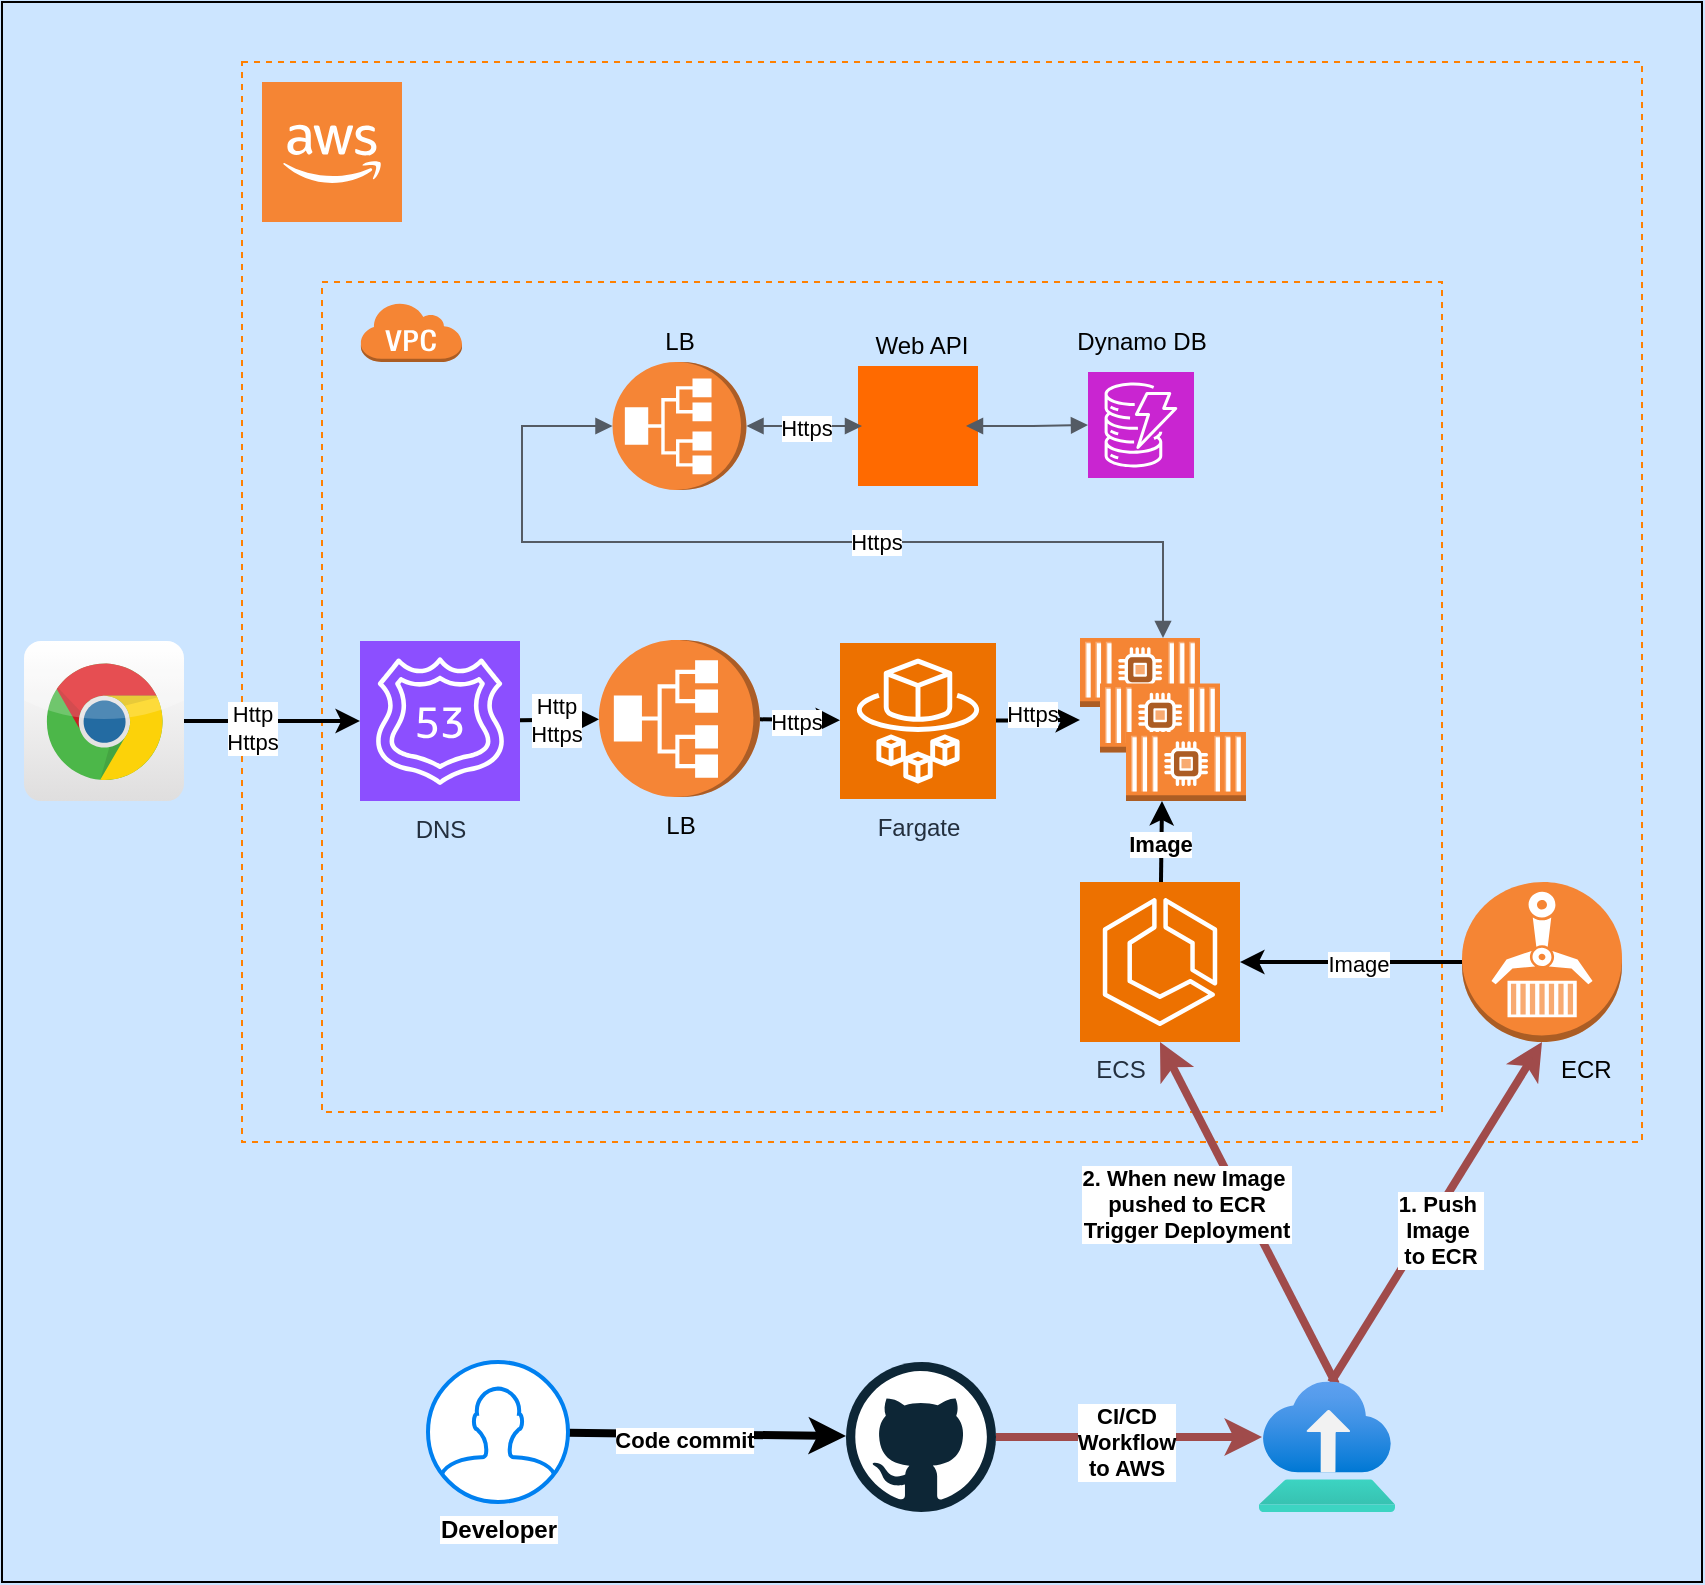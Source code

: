 <mxfile>
    <diagram id="xSdYxxqngGiQ2AKgE6oC" name="Page-1">
        <mxGraphModel dx="2263" dy="1066" grid="1" gridSize="10" guides="1" tooltips="1" connect="1" arrows="1" fold="1" page="1" pageScale="1" pageWidth="850" pageHeight="1100" background="#CCE5FF" math="0" shadow="0">
            <root>
                <mxCell id="0"/>
                <mxCell id="1" parent="0"/>
                <mxCell id="107" value="" style="rounded=0;whiteSpace=wrap;html=1;fillColor=none;" vertex="1" parent="1">
                    <mxGeometry x="-850" width="850" height="790" as="geometry"/>
                </mxCell>
                <mxCell id="80" value="" style="rounded=0;whiteSpace=wrap;html=1;fillColor=none;dashed=1;strokeColor=#FF8000;" parent="1" vertex="1">
                    <mxGeometry x="-730" y="30" width="700" height="540" as="geometry"/>
                </mxCell>
                <mxCell id="78" value="" style="rounded=0;whiteSpace=wrap;html=1;fillColor=none;dashed=1;strokeColor=#FF8000;" parent="1" vertex="1">
                    <mxGeometry x="-690" y="140" width="560" height="415" as="geometry"/>
                </mxCell>
                <mxCell id="2" value="" style="dashed=0;outlineConnect=0;html=1;align=center;labelPosition=center;verticalLabelPosition=bottom;verticalAlign=top;shape=mxgraph.webicons.chrome;gradientColor=#DFDEDE" parent="1" vertex="1">
                    <mxGeometry x="-839" y="319.5" width="80" height="80" as="geometry"/>
                </mxCell>
                <mxCell id="74" value="" style="edgeStyle=none;html=1;strokeWidth=2;" parent="1" source="2" target="5" edge="1">
                    <mxGeometry relative="1" as="geometry">
                        <mxPoint x="-710" y="320.5" as="sourcePoint"/>
                    </mxGeometry>
                </mxCell>
                <mxCell id="83" value="Http&lt;div&gt;Https&lt;/div&gt;" style="edgeLabel;html=1;align=center;verticalAlign=middle;resizable=0;points=[];" parent="74" vertex="1" connectable="0">
                    <mxGeometry x="-0.22" y="-3" relative="1" as="geometry">
                        <mxPoint x="-1" as="offset"/>
                    </mxGeometry>
                </mxCell>
                <mxCell id="75" value="" style="edgeStyle=none;html=1;strokeWidth=2;" parent="1" source="5" target="48" edge="1">
                    <mxGeometry relative="1" as="geometry"/>
                </mxCell>
                <mxCell id="84" value="Http&lt;div&gt;Https&lt;/div&gt;" style="edgeLabel;html=1;align=center;verticalAlign=middle;resizable=0;points=[];" parent="75" vertex="1" connectable="0">
                    <mxGeometry x="-0.105" relative="1" as="geometry">
                        <mxPoint as="offset"/>
                    </mxGeometry>
                </mxCell>
                <mxCell id="5" value="DNS" style="sketch=0;points=[[0,0,0],[0.25,0,0],[0.5,0,0],[0.75,0,0],[1,0,0],[0,1,0],[0.25,1,0],[0.5,1,0],[0.75,1,0],[1,1,0],[0,0.25,0],[0,0.5,0],[0,0.75,0],[1,0.25,0],[1,0.5,0],[1,0.75,0]];outlineConnect=0;fontColor=#232F3E;fillColor=#8C4FFF;strokeColor=#ffffff;dashed=0;verticalLabelPosition=bottom;verticalAlign=top;align=center;html=1;fontSize=12;fontStyle=0;aspect=fixed;shape=mxgraph.aws4.resourceIcon;resIcon=mxgraph.aws4.route_53;" parent="1" vertex="1">
                    <mxGeometry x="-671" y="319.5" width="80" height="80" as="geometry"/>
                </mxCell>
                <mxCell id="64" value="" style="edgeStyle=none;html=1;strokeWidth=2;" parent="1" source="7" target="45" edge="1">
                    <mxGeometry relative="1" as="geometry"/>
                </mxCell>
                <mxCell id="65" value="&lt;b&gt;Image&lt;/b&gt;" style="edgeLabel;html=1;align=center;verticalAlign=middle;resizable=0;points=[];" parent="64" vertex="1" connectable="0">
                    <mxGeometry x="-0.044" y="1" relative="1" as="geometry">
                        <mxPoint as="offset"/>
                    </mxGeometry>
                </mxCell>
                <mxCell id="7" value="ECS&amp;nbsp; &amp;nbsp; &amp;nbsp; &amp;nbsp; &amp;nbsp; &amp;nbsp;&amp;nbsp;" style="sketch=0;points=[[0,0,0],[0.25,0,0],[0.5,0,0],[0.75,0,0],[1,0,0],[0,1,0],[0.25,1,0],[0.5,1,0],[0.75,1,0],[1,1,0],[0,0.25,0],[0,0.5,0],[0,0.75,0],[1,0.25,0],[1,0.5,0],[1,0.75,0]];outlineConnect=0;fontColor=#232F3E;fillColor=#ED7100;strokeColor=#ffffff;dashed=0;verticalLabelPosition=bottom;verticalAlign=top;align=center;html=1;fontSize=12;fontStyle=0;aspect=fixed;shape=mxgraph.aws4.resourceIcon;resIcon=mxgraph.aws4.ecs;" parent="1" vertex="1">
                    <mxGeometry x="-311" y="440" width="80" height="80" as="geometry"/>
                </mxCell>
                <mxCell id="6" value="" style="outlineConnect=0;dashed=0;verticalLabelPosition=bottom;verticalAlign=top;align=center;html=1;shape=mxgraph.aws3.virtual_private_cloud;fillColor=#F58534;gradientColor=none;" parent="1" vertex="1">
                    <mxGeometry x="-671" y="150" width="51" height="30" as="geometry"/>
                </mxCell>
                <mxCell id="45" value="" style="group;movable=1;resizable=1;rotatable=1;deletable=1;editable=1;locked=0;connectable=1;" parent="1" vertex="1" connectable="0">
                    <mxGeometry x="-311" y="318" width="83" height="81.5" as="geometry"/>
                </mxCell>
                <mxCell id="42" value="" style="outlineConnect=0;dashed=0;verticalLabelPosition=bottom;verticalAlign=top;align=center;html=1;shape=mxgraph.aws3.ec2_compute_container_2;fillColor=#F58534;gradientColor=none;movable=0;resizable=0;rotatable=0;deletable=0;editable=0;locked=1;connectable=0;" parent="45" vertex="1">
                    <mxGeometry width="60" height="34.5" as="geometry"/>
                </mxCell>
                <mxCell id="43" value="" style="outlineConnect=0;dashed=0;verticalLabelPosition=bottom;verticalAlign=top;align=center;html=1;shape=mxgraph.aws3.ec2_compute_container_2;fillColor=#F58534;gradientColor=none;movable=0;resizable=0;rotatable=0;deletable=0;editable=0;locked=1;connectable=0;" parent="45" vertex="1">
                    <mxGeometry x="10" y="22.75" width="60" height="34.5" as="geometry"/>
                </mxCell>
                <mxCell id="44" value="" style="outlineConnect=0;dashed=0;verticalLabelPosition=bottom;verticalAlign=top;align=center;html=1;shape=mxgraph.aws3.ec2_compute_container_2;fillColor=#F58534;gradientColor=none;movable=0;resizable=0;rotatable=0;deletable=0;editable=0;locked=1;connectable=0;" parent="45" vertex="1">
                    <mxGeometry x="23" y="47" width="60" height="34.5" as="geometry"/>
                </mxCell>
                <mxCell id="77" value="" style="edgeStyle=none;html=1;strokeWidth=2;" parent="1" source="47" target="45" edge="1">
                    <mxGeometry relative="1" as="geometry"/>
                </mxCell>
                <mxCell id="86" value="Https" style="edgeLabel;html=1;align=center;verticalAlign=middle;resizable=0;points=[];" parent="77" vertex="1" connectable="0">
                    <mxGeometry x="-0.153" y="3" relative="1" as="geometry">
                        <mxPoint as="offset"/>
                    </mxGeometry>
                </mxCell>
                <mxCell id="47" value="Fargate" style="sketch=0;points=[[0,0,0],[0.25,0,0],[0.5,0,0],[0.75,0,0],[1,0,0],[0,1,0],[0.25,1,0],[0.5,1,0],[0.75,1,0],[1,1,0],[0,0.25,0],[0,0.5,0],[0,0.75,0],[1,0.25,0],[1,0.5,0],[1,0.75,0]];outlineConnect=0;fontColor=#232F3E;fillColor=#ED7100;strokeColor=#ffffff;dashed=0;verticalLabelPosition=bottom;verticalAlign=top;align=center;html=1;fontSize=12;fontStyle=0;aspect=fixed;shape=mxgraph.aws4.resourceIcon;resIcon=mxgraph.aws4.fargate;" parent="1" vertex="1">
                    <mxGeometry x="-431" y="320.5" width="78" height="78" as="geometry"/>
                </mxCell>
                <mxCell id="76" value="" style="edgeStyle=none;html=1;strokeWidth=2;" parent="1" source="48" target="47" edge="1">
                    <mxGeometry relative="1" as="geometry"/>
                </mxCell>
                <mxCell id="85" value="Https" style="edgeLabel;html=1;align=center;verticalAlign=middle;resizable=0;points=[];" parent="76" vertex="1" connectable="0">
                    <mxGeometry x="-0.116" y="-1" relative="1" as="geometry">
                        <mxPoint as="offset"/>
                    </mxGeometry>
                </mxCell>
                <mxCell id="48" value="LB" style="outlineConnect=0;dashed=0;verticalLabelPosition=bottom;verticalAlign=top;align=center;html=1;shape=mxgraph.aws3.application_load_balancer;fillColor=#F58536;gradientColor=none;direction=north;" parent="1" vertex="1">
                    <mxGeometry x="-551.5" y="319" width="80.5" height="78.5" as="geometry"/>
                </mxCell>
                <mxCell id="66" value="" style="edgeStyle=none;html=1;strokeWidth=2;" parent="1" source="49" target="7" edge="1">
                    <mxGeometry relative="1" as="geometry"/>
                </mxCell>
                <mxCell id="67" value="Image" style="edgeLabel;html=1;align=center;verticalAlign=middle;resizable=0;points=[];" parent="66" vertex="1" connectable="0">
                    <mxGeometry x="-0.058" y="1" relative="1" as="geometry">
                        <mxPoint as="offset"/>
                    </mxGeometry>
                </mxCell>
                <mxCell id="49" value="&amp;nbsp; &amp;nbsp; &amp;nbsp; &amp;nbsp; &amp;nbsp; &amp;nbsp; &amp;nbsp;ECR" style="outlineConnect=0;dashed=0;verticalLabelPosition=bottom;verticalAlign=top;align=center;html=1;shape=mxgraph.aws3.ecr;fillColor=#F58534;gradientColor=none;" parent="1" vertex="1">
                    <mxGeometry x="-120" y="440" width="80" height="80" as="geometry"/>
                </mxCell>
                <mxCell id="54" value="" style="edgeStyle=none;html=1;strokeWidth=4;entryX=0.5;entryY=1;entryDx=0;entryDy=0;entryPerimeter=0;strokeColor=light-dark(#a04b4b, #ededed);exitX=0.529;exitY=0.008;exitDx=0;exitDy=0;exitPerimeter=0;" parent="1" source="87" target="49" edge="1">
                    <mxGeometry relative="1" as="geometry">
                        <mxPoint x="-193" y="680" as="sourcePoint"/>
                    </mxGeometry>
                </mxCell>
                <mxCell id="90" value="&lt;b&gt;1. Push&amp;nbsp;&lt;/b&gt;&lt;div&gt;&lt;b&gt;Image&amp;nbsp;&lt;/b&gt;&lt;div&gt;&lt;b&gt;to ECR&lt;/b&gt;&lt;/div&gt;&lt;/div&gt;" style="edgeLabel;html=1;align=center;verticalAlign=middle;resizable=0;points=[];" parent="54" vertex="1" connectable="0">
                    <mxGeometry x="-0.096" relative="1" as="geometry">
                        <mxPoint x="7" as="offset"/>
                    </mxGeometry>
                </mxCell>
                <mxCell id="56" style="edgeStyle=none;html=1;exitX=0.566;exitY=0.02;exitDx=0;exitDy=0;exitPerimeter=0;strokeWidth=4;entryX=0.5;entryY=1;entryDx=0;entryDy=0;entryPerimeter=0;strokeColor=light-dark(#a04b4b, #ededed);" parent="1" source="87" target="7" edge="1">
                    <mxGeometry relative="1" as="geometry">
                        <mxPoint x="-161" y="630" as="sourcePoint"/>
                    </mxGeometry>
                </mxCell>
                <mxCell id="60" value="&lt;b&gt;2. When new Image&amp;nbsp;&lt;/b&gt;&lt;div&gt;&lt;b&gt;pushed to ECR&lt;/b&gt;&lt;/div&gt;&lt;div&gt;&lt;b&gt;Trigger Deployment&lt;/b&gt;&lt;/div&gt;" style="edgeLabel;html=1;align=center;verticalAlign=middle;resizable=0;points=[];" parent="56" vertex="1" connectable="0">
                    <mxGeometry x="0.14" y="2" relative="1" as="geometry">
                        <mxPoint x="-23" y="6" as="offset"/>
                    </mxGeometry>
                </mxCell>
                <mxCell id="50" value="" style="dashed=0;outlineConnect=0;html=1;align=center;labelPosition=center;verticalLabelPosition=bottom;verticalAlign=top;shape=mxgraph.weblogos.github" parent="1" vertex="1">
                    <mxGeometry x="-428" y="680" width="75" height="75" as="geometry"/>
                </mxCell>
                <mxCell id="72" value="" style="edgeStyle=none;html=1;strokeWidth=4;fontStyle=0" parent="1" source="51" target="50" edge="1">
                    <mxGeometry relative="1" as="geometry"/>
                </mxCell>
                <mxCell id="73" value="&lt;b&gt;Code commit&lt;/b&gt;" style="edgeLabel;html=1;align=center;verticalAlign=middle;resizable=0;points=[];" parent="72" vertex="1" connectable="0">
                    <mxGeometry x="-0.166" y="-3" relative="1" as="geometry">
                        <mxPoint as="offset"/>
                    </mxGeometry>
                </mxCell>
                <mxCell id="51" value="&lt;b&gt;Developer&lt;/b&gt;" style="html=1;verticalLabelPosition=bottom;align=center;labelBackgroundColor=#ffffff;verticalAlign=top;strokeWidth=2;strokeColor=#0080F0;shadow=0;dashed=0;shape=mxgraph.ios7.icons.user;" parent="1" vertex="1">
                    <mxGeometry x="-637" y="680" width="70" height="70" as="geometry"/>
                </mxCell>
                <mxCell id="79" value="" style="outlineConnect=0;dashed=0;verticalLabelPosition=bottom;verticalAlign=top;align=center;html=1;shape=mxgraph.aws3.cloud_2;fillColor=#F58534;gradientColor=none;" parent="1" vertex="1">
                    <mxGeometry x="-720" y="40" width="70" height="70" as="geometry"/>
                </mxCell>
                <mxCell id="87" value="" style="image;aspect=fixed;html=1;points=[];align=center;fontSize=12;image=img/lib/azure2/other/Azure_Deployment_Environments.svg;" parent="1" vertex="1">
                    <mxGeometry x="-221.5" y="689.72" width="68" height="65.28" as="geometry"/>
                </mxCell>
                <mxCell id="88" style="edgeStyle=none;html=1;entryX=0.022;entryY=0.426;entryDx=0;entryDy=0;entryPerimeter=0;strokeWidth=4;strokeColor=light-dark(#a04b4b, #ededed);" parent="1" source="50" target="87" edge="1">
                    <mxGeometry relative="1" as="geometry"/>
                </mxCell>
                <mxCell id="89" value="&lt;b&gt;CI/CD&lt;/b&gt;&lt;div&gt;&lt;b&gt;Workflow&lt;/b&gt;&lt;/div&gt;&lt;div&gt;&lt;b&gt;to AWS&lt;/b&gt;&lt;/div&gt;" style="edgeLabel;html=1;align=center;verticalAlign=middle;resizable=0;points=[];" parent="88" vertex="1" connectable="0">
                    <mxGeometry x="-0.025" y="-2" relative="1" as="geometry">
                        <mxPoint as="offset"/>
                    </mxGeometry>
                </mxCell>
                <mxCell id="96" value="" style="outlineConnect=0;dashed=0;verticalLabelPosition=bottom;verticalAlign=top;align=center;html=1;shape=mxgraph.aws3.application_load_balancer;fillColor=#F58536;gradientColor=none;direction=north;" vertex="1" parent="1">
                    <mxGeometry x="-544.75" y="180" width="67" height="64" as="geometry"/>
                </mxCell>
                <mxCell id="97" value="" style="points=[];aspect=fixed;html=1;align=center;shadow=0;dashed=0;fillColor=#FF6A00;strokeColor=none;shape=mxgraph.alibaba_cloud.webplus_web_app_service;" vertex="1" parent="1">
                    <mxGeometry x="-422" y="182" width="60" height="60" as="geometry"/>
                </mxCell>
                <mxCell id="98" value="" style="sketch=0;points=[[0,0,0],[0.25,0,0],[0.5,0,0],[0.75,0,0],[1,0,0],[0,1,0],[0.25,1,0],[0.5,1,0],[0.75,1,0],[1,1,0],[0,0.25,0],[0,0.5,0],[0,0.75,0],[1,0.25,0],[1,0.5,0],[1,0.75,0]];outlineConnect=0;fontColor=#232F3E;fillColor=#C925D1;strokeColor=#ffffff;dashed=0;verticalLabelPosition=bottom;verticalAlign=top;align=center;html=1;fontSize=12;fontStyle=0;aspect=fixed;shape=mxgraph.aws4.resourceIcon;resIcon=mxgraph.aws4.dynamodb;" vertex="1" parent="1">
                    <mxGeometry x="-307" y="185" width="53" height="53" as="geometry"/>
                </mxCell>
                <mxCell id="99" value="" style="edgeStyle=orthogonalEdgeStyle;html=1;endArrow=block;elbow=vertical;startArrow=block;startFill=1;endFill=1;strokeColor=#545B64;rounded=0;exitX=0.5;exitY=0;exitDx=0;exitDy=0;exitPerimeter=0;entryX=0.5;entryY=0;entryDx=0;entryDy=0;" edge="1" parent="1" source="96" target="45">
                    <mxGeometry width="100" relative="1" as="geometry">
                        <mxPoint x="-480" y="380" as="sourcePoint"/>
                        <mxPoint x="-380" y="380" as="targetPoint"/>
                        <Array as="points">
                            <mxPoint x="-590" y="212"/>
                            <mxPoint x="-590" y="270"/>
                            <mxPoint x="-269" y="270"/>
                        </Array>
                    </mxGeometry>
                </mxCell>
                <mxCell id="101" value="Https" style="edgeLabel;html=1;align=center;verticalAlign=middle;resizable=0;points=[];" vertex="1" connectable="0" parent="99">
                    <mxGeometry x="0.184" relative="1" as="geometry">
                        <mxPoint as="offset"/>
                    </mxGeometry>
                </mxCell>
                <mxCell id="100" value="" style="edgeStyle=orthogonalEdgeStyle;html=1;endArrow=block;elbow=vertical;startArrow=block;startFill=1;endFill=1;strokeColor=#545B64;rounded=0;exitX=0.5;exitY=1;exitDx=0;exitDy=0;exitPerimeter=0;" edge="1" parent="1" source="96">
                    <mxGeometry width="100" relative="1" as="geometry">
                        <mxPoint x="-480" y="380" as="sourcePoint"/>
                        <mxPoint x="-420" y="212" as="targetPoint"/>
                    </mxGeometry>
                </mxCell>
                <mxCell id="102" value="Https" style="edgeLabel;html=1;align=center;verticalAlign=middle;resizable=0;points=[];" vertex="1" connectable="0" parent="100">
                    <mxGeometry x="0.011" y="-1" relative="1" as="geometry">
                        <mxPoint y="-1" as="offset"/>
                    </mxGeometry>
                </mxCell>
                <mxCell id="103" value="" style="edgeStyle=orthogonalEdgeStyle;html=1;endArrow=block;elbow=vertical;startArrow=block;startFill=1;endFill=1;strokeColor=#545B64;rounded=0;exitX=0.9;exitY=0.5;exitDx=0;exitDy=0;exitPerimeter=0;entryX=0;entryY=0.5;entryDx=0;entryDy=0;entryPerimeter=0;" edge="1" parent="1" source="97" target="98">
                    <mxGeometry width="100" relative="1" as="geometry">
                        <mxPoint x="-480" y="380" as="sourcePoint"/>
                        <mxPoint x="-380" y="380" as="targetPoint"/>
                    </mxGeometry>
                </mxCell>
                <mxCell id="104" value="Web API" style="text;html=1;align=center;verticalAlign=middle;whiteSpace=wrap;rounded=0;" vertex="1" parent="1">
                    <mxGeometry x="-420.5" y="157" width="60" height="30" as="geometry"/>
                </mxCell>
                <mxCell id="105" value="LB" style="text;html=1;align=center;verticalAlign=middle;whiteSpace=wrap;rounded=0;" vertex="1" parent="1">
                    <mxGeometry x="-541" y="155" width="60" height="30" as="geometry"/>
                </mxCell>
                <mxCell id="106" value="Dynamo DB" style="text;html=1;align=center;verticalAlign=middle;whiteSpace=wrap;rounded=0;" vertex="1" parent="1">
                    <mxGeometry x="-320" y="155" width="80" height="30" as="geometry"/>
                </mxCell>
            </root>
        </mxGraphModel>
    </diagram>
</mxfile>